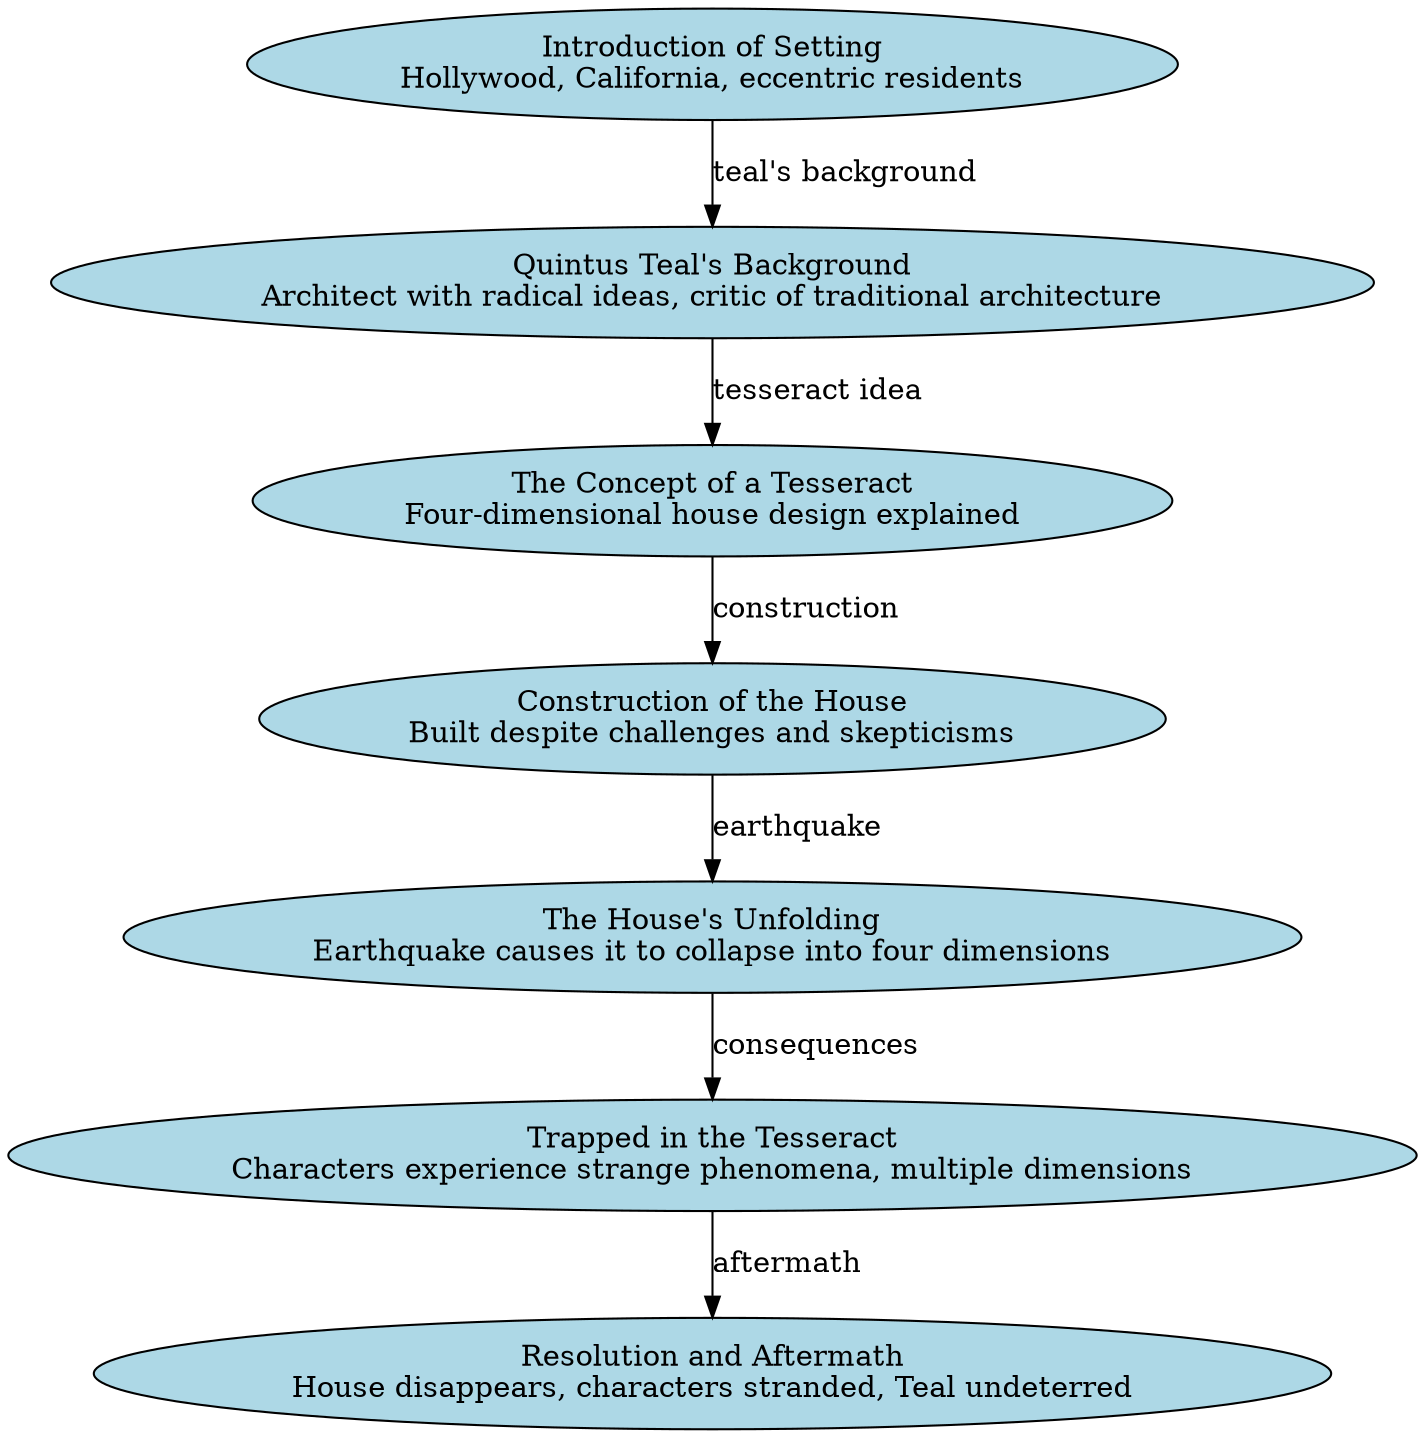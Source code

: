 
digraph crooked_house {
    node[shape=ellipse, style=filled, fillcolor=lightblue];

    node1[label="Introduction of Setting\nHollywood, California, eccentric residents"];
    node2[label="Quintus Teal's Background\nArchitect with radical ideas, critic of traditional architecture"];
    node3[label="The Concept of a Tesseract\nFour-dimensional house design explained"];
    node4[label="Construction of the House\nBuilt despite challenges and skepticisms"];
    node5[label="The House's Unfolding\nEarthquake causes it to collapse into four dimensions"];
    node6[label="Trapped in the Tesseract\nCharacters experience strange phenomena, multiple dimensions"];
    node7[label="Resolution and Aftermath\nHouse disappears, characters stranded, Teal undeterred"];

    node1 -> node2[label="teal's background"];
    node2 -> node3[label="tesseract idea"];
    node3 -> node4[label="construction"];
    node4 -> node5[label="earthquake"];
    node5 -> node6[label="consequences"];
    node6 -> node7[label="aftermath"];
}
